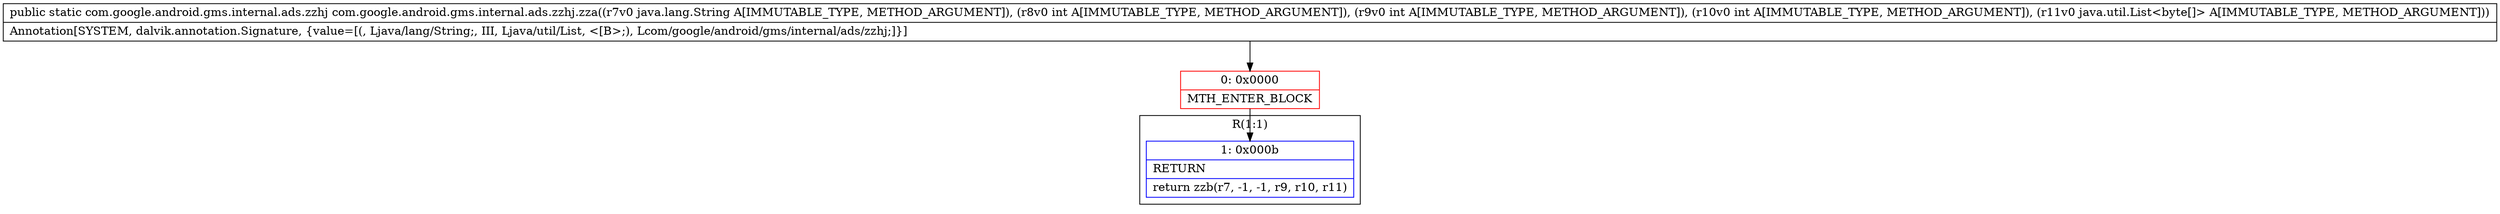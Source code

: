 digraph "CFG forcom.google.android.gms.internal.ads.zzhj.zza(Ljava\/lang\/String;IIILjava\/util\/List;)Lcom\/google\/android\/gms\/internal\/ads\/zzhj;" {
subgraph cluster_Region_1475409086 {
label = "R(1:1)";
node [shape=record,color=blue];
Node_1 [shape=record,label="{1\:\ 0x000b|RETURN\l|return zzb(r7, \-1, \-1, r9, r10, r11)\l}"];
}
Node_0 [shape=record,color=red,label="{0\:\ 0x0000|MTH_ENTER_BLOCK\l}"];
MethodNode[shape=record,label="{public static com.google.android.gms.internal.ads.zzhj com.google.android.gms.internal.ads.zzhj.zza((r7v0 java.lang.String A[IMMUTABLE_TYPE, METHOD_ARGUMENT]), (r8v0 int A[IMMUTABLE_TYPE, METHOD_ARGUMENT]), (r9v0 int A[IMMUTABLE_TYPE, METHOD_ARGUMENT]), (r10v0 int A[IMMUTABLE_TYPE, METHOD_ARGUMENT]), (r11v0 java.util.List\<byte[]\> A[IMMUTABLE_TYPE, METHOD_ARGUMENT]))  | Annotation[SYSTEM, dalvik.annotation.Signature, \{value=[(, Ljava\/lang\/String;, III, Ljava\/util\/List, \<[B\>;), Lcom\/google\/android\/gms\/internal\/ads\/zzhj;]\}]\l}"];
MethodNode -> Node_0;
Node_0 -> Node_1;
}

